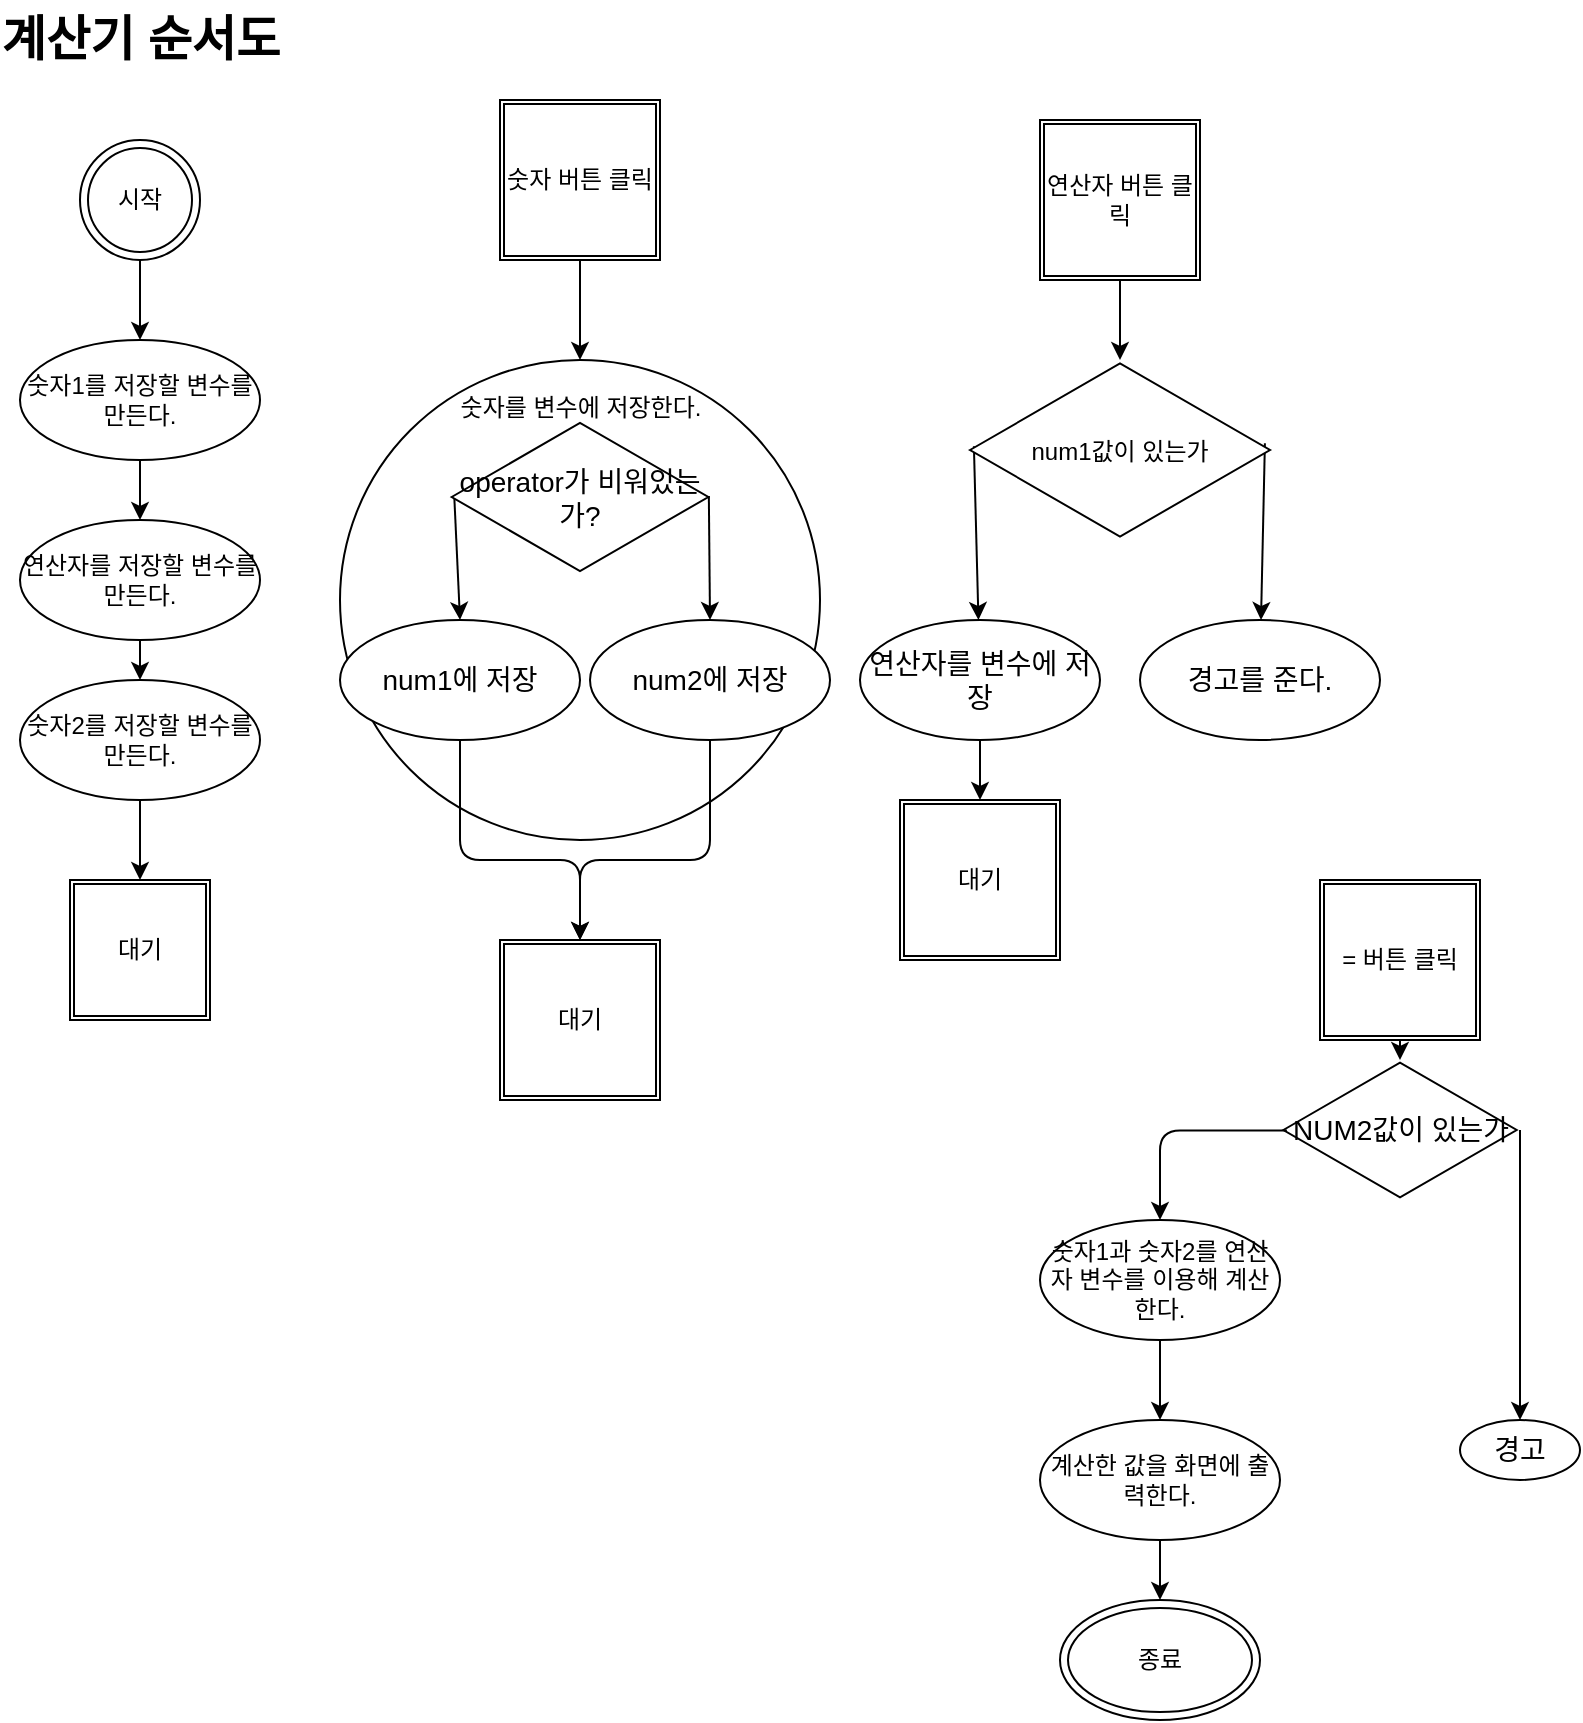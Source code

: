 <mxfile>
    <diagram id="lqOAiJOzN5P3NEtirV-o" name="Page-1">
        <mxGraphModel dx="838" dy="604" grid="1" gridSize="10" guides="1" tooltips="1" connect="1" arrows="1" fold="1" page="1" pageScale="1" pageWidth="850" pageHeight="1100" math="0" shadow="0">
            <root>
                <mxCell id="0"/>
                <mxCell id="1" parent="0"/>
                <mxCell id="6" value="" style="edgeStyle=none;html=1;" edge="1" parent="1" source="2" target="5">
                    <mxGeometry relative="1" as="geometry"/>
                </mxCell>
                <mxCell id="2" value="시작" style="ellipse;shape=doubleEllipse;whiteSpace=wrap;html=1;aspect=fixed;" vertex="1" parent="1">
                    <mxGeometry x="50" y="80" width="60" height="60" as="geometry"/>
                </mxCell>
                <mxCell id="3" value="계산기 순서도" style="text;strokeColor=none;fillColor=none;html=1;fontSize=24;fontStyle=1;verticalAlign=middle;align=center;" vertex="1" parent="1">
                    <mxGeometry x="30" y="10" width="100" height="40" as="geometry"/>
                </mxCell>
                <mxCell id="8" value="" style="edgeStyle=none;html=1;" edge="1" parent="1" source="5" target="7">
                    <mxGeometry relative="1" as="geometry"/>
                </mxCell>
                <mxCell id="5" value="숫자1를 저장할 변수를 만든다." style="ellipse;whiteSpace=wrap;html=1;" vertex="1" parent="1">
                    <mxGeometry x="20" y="180" width="120" height="60" as="geometry"/>
                </mxCell>
                <mxCell id="10" value="" style="edgeStyle=none;html=1;" edge="1" parent="1" source="7" target="9">
                    <mxGeometry relative="1" as="geometry"/>
                </mxCell>
                <mxCell id="7" value="연산자를 저장할 변수를 만든다." style="ellipse;whiteSpace=wrap;html=1;" vertex="1" parent="1">
                    <mxGeometry x="20" y="270" width="120" height="60" as="geometry"/>
                </mxCell>
                <mxCell id="CLaBFEA3RTX3xJBHNkdm-20" style="edgeStyle=none;html=1;exitX=0.5;exitY=1;exitDx=0;exitDy=0;" edge="1" parent="1" source="9" target="CLaBFEA3RTX3xJBHNkdm-19">
                    <mxGeometry relative="1" as="geometry"/>
                </mxCell>
                <mxCell id="9" value="숫자2를 저장할 변수를 만든다." style="ellipse;whiteSpace=wrap;html=1;" vertex="1" parent="1">
                    <mxGeometry x="20" y="350" width="120" height="60" as="geometry"/>
                </mxCell>
                <mxCell id="CLaBFEA3RTX3xJBHNkdm-19" value="대기" style="shape=ext;double=1;whiteSpace=wrap;html=1;aspect=fixed;" vertex="1" parent="1">
                    <mxGeometry x="45" y="450" width="70" height="70" as="geometry"/>
                </mxCell>
                <mxCell id="CLaBFEA3RTX3xJBHNkdm-23" value="" style="edgeStyle=none;html=1;entryX=0.5;entryY=0;entryDx=0;entryDy=0;" edge="1" parent="1" source="CLaBFEA3RTX3xJBHNkdm-21" target="CLaBFEA3RTX3xJBHNkdm-22">
                    <mxGeometry relative="1" as="geometry">
                        <mxPoint x="305.518" y="195.061" as="targetPoint"/>
                    </mxGeometry>
                </mxCell>
                <mxCell id="CLaBFEA3RTX3xJBHNkdm-21" value="숫자 버튼 클릭" style="shape=ext;double=1;whiteSpace=wrap;html=1;aspect=fixed;" vertex="1" parent="1">
                    <mxGeometry x="260" y="60" width="80" height="80" as="geometry"/>
                </mxCell>
                <mxCell id="CLaBFEA3RTX3xJBHNkdm-22" value="" style="ellipse;whiteSpace=wrap;html=1;" vertex="1" parent="1">
                    <mxGeometry x="180" y="190" width="240" height="240" as="geometry"/>
                </mxCell>
                <mxCell id="CLaBFEA3RTX3xJBHNkdm-24" value="대기" style="shape=ext;double=1;whiteSpace=wrap;html=1;aspect=fixed;" vertex="1" parent="1">
                    <mxGeometry x="260" y="480" width="80" height="80" as="geometry"/>
                </mxCell>
                <mxCell id="CLaBFEA3RTX3xJBHNkdm-26" value="" style="edgeStyle=none;html=1;" edge="1" source="CLaBFEA3RTX3xJBHNkdm-27" parent="1">
                    <mxGeometry relative="1" as="geometry">
                        <mxPoint x="570" y="190" as="targetPoint"/>
                    </mxGeometry>
                </mxCell>
                <mxCell id="CLaBFEA3RTX3xJBHNkdm-27" value="연산자 버튼 클릭" style="shape=ext;double=1;whiteSpace=wrap;html=1;aspect=fixed;" vertex="1" parent="1">
                    <mxGeometry x="530" y="70" width="80" height="80" as="geometry"/>
                </mxCell>
                <mxCell id="CLaBFEA3RTX3xJBHNkdm-63" style="edgeStyle=none;html=1;exitX=0.5;exitY=1;exitDx=0;exitDy=0;fontSize=14;" edge="1" parent="1" source="CLaBFEA3RTX3xJBHNkdm-32" target="CLaBFEA3RTX3xJBHNkdm-61">
                    <mxGeometry relative="1" as="geometry"/>
                </mxCell>
                <mxCell id="CLaBFEA3RTX3xJBHNkdm-32" value="= 버튼 클릭" style="shape=ext;double=1;whiteSpace=wrap;html=1;aspect=fixed;" vertex="1" parent="1">
                    <mxGeometry x="670" y="450" width="80" height="80" as="geometry"/>
                </mxCell>
                <mxCell id="CLaBFEA3RTX3xJBHNkdm-37" value="" style="edgeStyle=none;html=1;" edge="1" parent="1" source="CLaBFEA3RTX3xJBHNkdm-35" target="CLaBFEA3RTX3xJBHNkdm-36">
                    <mxGeometry relative="1" as="geometry"/>
                </mxCell>
                <mxCell id="CLaBFEA3RTX3xJBHNkdm-35" value="숫자1과 숫자2를 연산자 변수를 이용해 계산한다." style="ellipse;whiteSpace=wrap;html=1;" vertex="1" parent="1">
                    <mxGeometry x="530" y="620" width="120" height="60" as="geometry"/>
                </mxCell>
                <mxCell id="CLaBFEA3RTX3xJBHNkdm-39" style="edgeStyle=none;html=1;exitX=0.5;exitY=1;exitDx=0;exitDy=0;entryX=0.5;entryY=0;entryDx=0;entryDy=0;" edge="1" parent="1" source="CLaBFEA3RTX3xJBHNkdm-36" target="CLaBFEA3RTX3xJBHNkdm-38">
                    <mxGeometry relative="1" as="geometry"/>
                </mxCell>
                <mxCell id="CLaBFEA3RTX3xJBHNkdm-36" value="계산한 값을 화면에 출력한다." style="ellipse;whiteSpace=wrap;html=1;" vertex="1" parent="1">
                    <mxGeometry x="530" y="720" width="120" height="60" as="geometry"/>
                </mxCell>
                <mxCell id="CLaBFEA3RTX3xJBHNkdm-38" value="종료" style="ellipse;shape=doubleEllipse;whiteSpace=wrap;html=1;" vertex="1" parent="1">
                    <mxGeometry x="540" y="810" width="100" height="60" as="geometry"/>
                </mxCell>
                <mxCell id="CLaBFEA3RTX3xJBHNkdm-41" value="&lt;span style=&quot;font-size: 12px ; font-weight: 400&quot;&gt;숫자를 변수에 저장한다.&lt;/span&gt;" style="text;strokeColor=none;fillColor=none;html=1;fontSize=24;fontStyle=1;verticalAlign=middle;align=center;" vertex="1" parent="1">
                    <mxGeometry x="250" y="190" width="100" height="40" as="geometry"/>
                </mxCell>
                <mxCell id="CLaBFEA3RTX3xJBHNkdm-47" value="" style="edgeStyle=none;html=1;fontSize=14;exitX=0.01;exitY=0.491;exitDx=0;exitDy=0;exitPerimeter=0;entryX=0.5;entryY=0;entryDx=0;entryDy=0;" edge="1" parent="1" source="CLaBFEA3RTX3xJBHNkdm-44" target="CLaBFEA3RTX3xJBHNkdm-46">
                    <mxGeometry relative="1" as="geometry">
                        <mxPoint x="243" y="310" as="targetPoint"/>
                    </mxGeometry>
                </mxCell>
                <mxCell id="CLaBFEA3RTX3xJBHNkdm-44" value="operator가 비워있는가?" style="html=1;whiteSpace=wrap;aspect=fixed;shape=isoRectangle;fontSize=14;" vertex="1" parent="1">
                    <mxGeometry x="235.83" y="220" width="128.34" height="77" as="geometry"/>
                </mxCell>
                <mxCell id="CLaBFEA3RTX3xJBHNkdm-46" value="num1에 저장" style="ellipse;whiteSpace=wrap;html=1;fontSize=14;" vertex="1" parent="1">
                    <mxGeometry x="180.005" y="320" width="120" height="60" as="geometry"/>
                </mxCell>
                <mxCell id="CLaBFEA3RTX3xJBHNkdm-48" value="" style="edgeStyle=none;html=1;fontSize=14;exitX=1.002;exitY=0.494;exitDx=0;exitDy=0;exitPerimeter=0;entryX=0.5;entryY=0;entryDx=0;entryDy=0;" edge="1" parent="1" source="CLaBFEA3RTX3xJBHNkdm-44" target="CLaBFEA3RTX3xJBHNkdm-49">
                    <mxGeometry relative="1" as="geometry">
                        <mxPoint x="362.827" y="264.37" as="sourcePoint"/>
                        <mxPoint x="363" y="310" as="targetPoint"/>
                    </mxGeometry>
                </mxCell>
                <mxCell id="CLaBFEA3RTX3xJBHNkdm-49" value="num2에 저장" style="ellipse;whiteSpace=wrap;html=1;fontSize=14;" vertex="1" parent="1">
                    <mxGeometry x="305.005" y="320" width="120" height="60" as="geometry"/>
                </mxCell>
                <mxCell id="CLaBFEA3RTX3xJBHNkdm-52" value="" style="edgeStyle=segmentEdgeStyle;endArrow=classic;html=1;fontSize=14;exitX=0.5;exitY=1;exitDx=0;exitDy=0;entryX=0.5;entryY=0;entryDx=0;entryDy=0;" edge="1" parent="1">
                    <mxGeometry width="50" height="50" relative="1" as="geometry">
                        <mxPoint x="240.005" y="380" as="sourcePoint"/>
                        <mxPoint x="300" y="480" as="targetPoint"/>
                        <Array as="points">
                            <mxPoint x="240" y="440"/>
                            <mxPoint x="300" y="440"/>
                        </Array>
                    </mxGeometry>
                </mxCell>
                <mxCell id="CLaBFEA3RTX3xJBHNkdm-53" value="" style="edgeStyle=segmentEdgeStyle;endArrow=classic;html=1;fontSize=14;exitX=0.5;exitY=1;exitDx=0;exitDy=0;" edge="1" parent="1" source="CLaBFEA3RTX3xJBHNkdm-49">
                    <mxGeometry width="50" height="50" relative="1" as="geometry">
                        <mxPoint x="250.005" y="390" as="sourcePoint"/>
                        <mxPoint x="300" y="480" as="targetPoint"/>
                        <Array as="points">
                            <mxPoint x="365" y="440"/>
                            <mxPoint x="300" y="440"/>
                        </Array>
                    </mxGeometry>
                </mxCell>
                <mxCell id="CLaBFEA3RTX3xJBHNkdm-56" value="" style="edgeStyle=none;html=1;fontSize=14;exitX=0.013;exitY=0.479;exitDx=0;exitDy=0;exitPerimeter=0;" edge="1" parent="1" source="CLaBFEA3RTX3xJBHNkdm-54" target="CLaBFEA3RTX3xJBHNkdm-55">
                    <mxGeometry relative="1" as="geometry"/>
                </mxCell>
                <mxCell id="CLaBFEA3RTX3xJBHNkdm-58" value="" style="edgeStyle=none;html=1;fontSize=14;exitX=0.983;exitY=0.463;exitDx=0;exitDy=0;exitPerimeter=0;" edge="1" parent="1" source="CLaBFEA3RTX3xJBHNkdm-54" target="CLaBFEA3RTX3xJBHNkdm-57">
                    <mxGeometry relative="1" as="geometry"/>
                </mxCell>
                <mxCell id="CLaBFEA3RTX3xJBHNkdm-54" value="&lt;span style=&quot;font-size: 12px&quot;&gt;num1값이 있는가&lt;/span&gt;" style="html=1;whiteSpace=wrap;aspect=fixed;shape=isoRectangle;fontSize=14;" vertex="1" parent="1">
                    <mxGeometry x="495" y="190" width="150" height="90" as="geometry"/>
                </mxCell>
                <mxCell id="CLaBFEA3RTX3xJBHNkdm-60" style="edgeStyle=none;html=1;exitX=0.5;exitY=1;exitDx=0;exitDy=0;fontSize=14;" edge="1" parent="1" source="CLaBFEA3RTX3xJBHNkdm-55" target="CLaBFEA3RTX3xJBHNkdm-59">
                    <mxGeometry relative="1" as="geometry"/>
                </mxCell>
                <mxCell id="CLaBFEA3RTX3xJBHNkdm-55" value="연산자를 변수에 저장" style="ellipse;whiteSpace=wrap;html=1;fontSize=14;" vertex="1" parent="1">
                    <mxGeometry x="440" y="320" width="120" height="60" as="geometry"/>
                </mxCell>
                <mxCell id="CLaBFEA3RTX3xJBHNkdm-57" value="경고를 준다." style="ellipse;whiteSpace=wrap;html=1;fontSize=14;" vertex="1" parent="1">
                    <mxGeometry x="580" y="320" width="120" height="60" as="geometry"/>
                </mxCell>
                <mxCell id="CLaBFEA3RTX3xJBHNkdm-59" value="대기" style="shape=ext;double=1;whiteSpace=wrap;html=1;aspect=fixed;" vertex="1" parent="1">
                    <mxGeometry x="460" y="410" width="80" height="80" as="geometry"/>
                </mxCell>
                <mxCell id="CLaBFEA3RTX3xJBHNkdm-65" value="" style="edgeStyle=none;html=1;fontSize=14;" edge="1" parent="1" target="CLaBFEA3RTX3xJBHNkdm-64">
                    <mxGeometry relative="1" as="geometry">
                        <mxPoint x="770" y="575" as="sourcePoint"/>
                    </mxGeometry>
                </mxCell>
                <mxCell id="CLaBFEA3RTX3xJBHNkdm-61" value="NUM2값이 있는가" style="html=1;whiteSpace=wrap;aspect=fixed;shape=isoRectangle;fontSize=14;" vertex="1" parent="1">
                    <mxGeometry x="651.67" y="540" width="116.67" height="70" as="geometry"/>
                </mxCell>
                <mxCell id="CLaBFEA3RTX3xJBHNkdm-62" value="" style="edgeStyle=segmentEdgeStyle;endArrow=classic;html=1;fontSize=14;exitX=0.015;exitY=0.504;exitDx=0;exitDy=0;exitPerimeter=0;entryX=0.5;entryY=0;entryDx=0;entryDy=0;" edge="1" parent="1" source="CLaBFEA3RTX3xJBHNkdm-61" target="CLaBFEA3RTX3xJBHNkdm-35">
                    <mxGeometry width="50" height="50" relative="1" as="geometry">
                        <mxPoint x="660" y="620" as="sourcePoint"/>
                        <mxPoint x="710" y="570" as="targetPoint"/>
                    </mxGeometry>
                </mxCell>
                <mxCell id="CLaBFEA3RTX3xJBHNkdm-64" value="경고" style="ellipse;whiteSpace=wrap;html=1;fontSize=14;" vertex="1" parent="1">
                    <mxGeometry x="740" y="720" width="60" height="30" as="geometry"/>
                </mxCell>
            </root>
        </mxGraphModel>
    </diagram>
    <diagram id="LAnXwu2OKFGaN4_x5YsM" name="Page-2">
        <mxGraphModel dx="796" dy="574" grid="1" gridSize="10" guides="1" tooltips="1" connect="1" arrows="1" fold="1" page="1" pageScale="1" pageWidth="850" pageHeight="1100" math="0" shadow="0">
            <root>
                <mxCell id="QITAi4y2REGMsOMiYKQt-0"/>
                <mxCell id="QITAi4y2REGMsOMiYKQt-1" parent="QITAi4y2REGMsOMiYKQt-0"/>
            </root>
        </mxGraphModel>
    </diagram>
</mxfile>